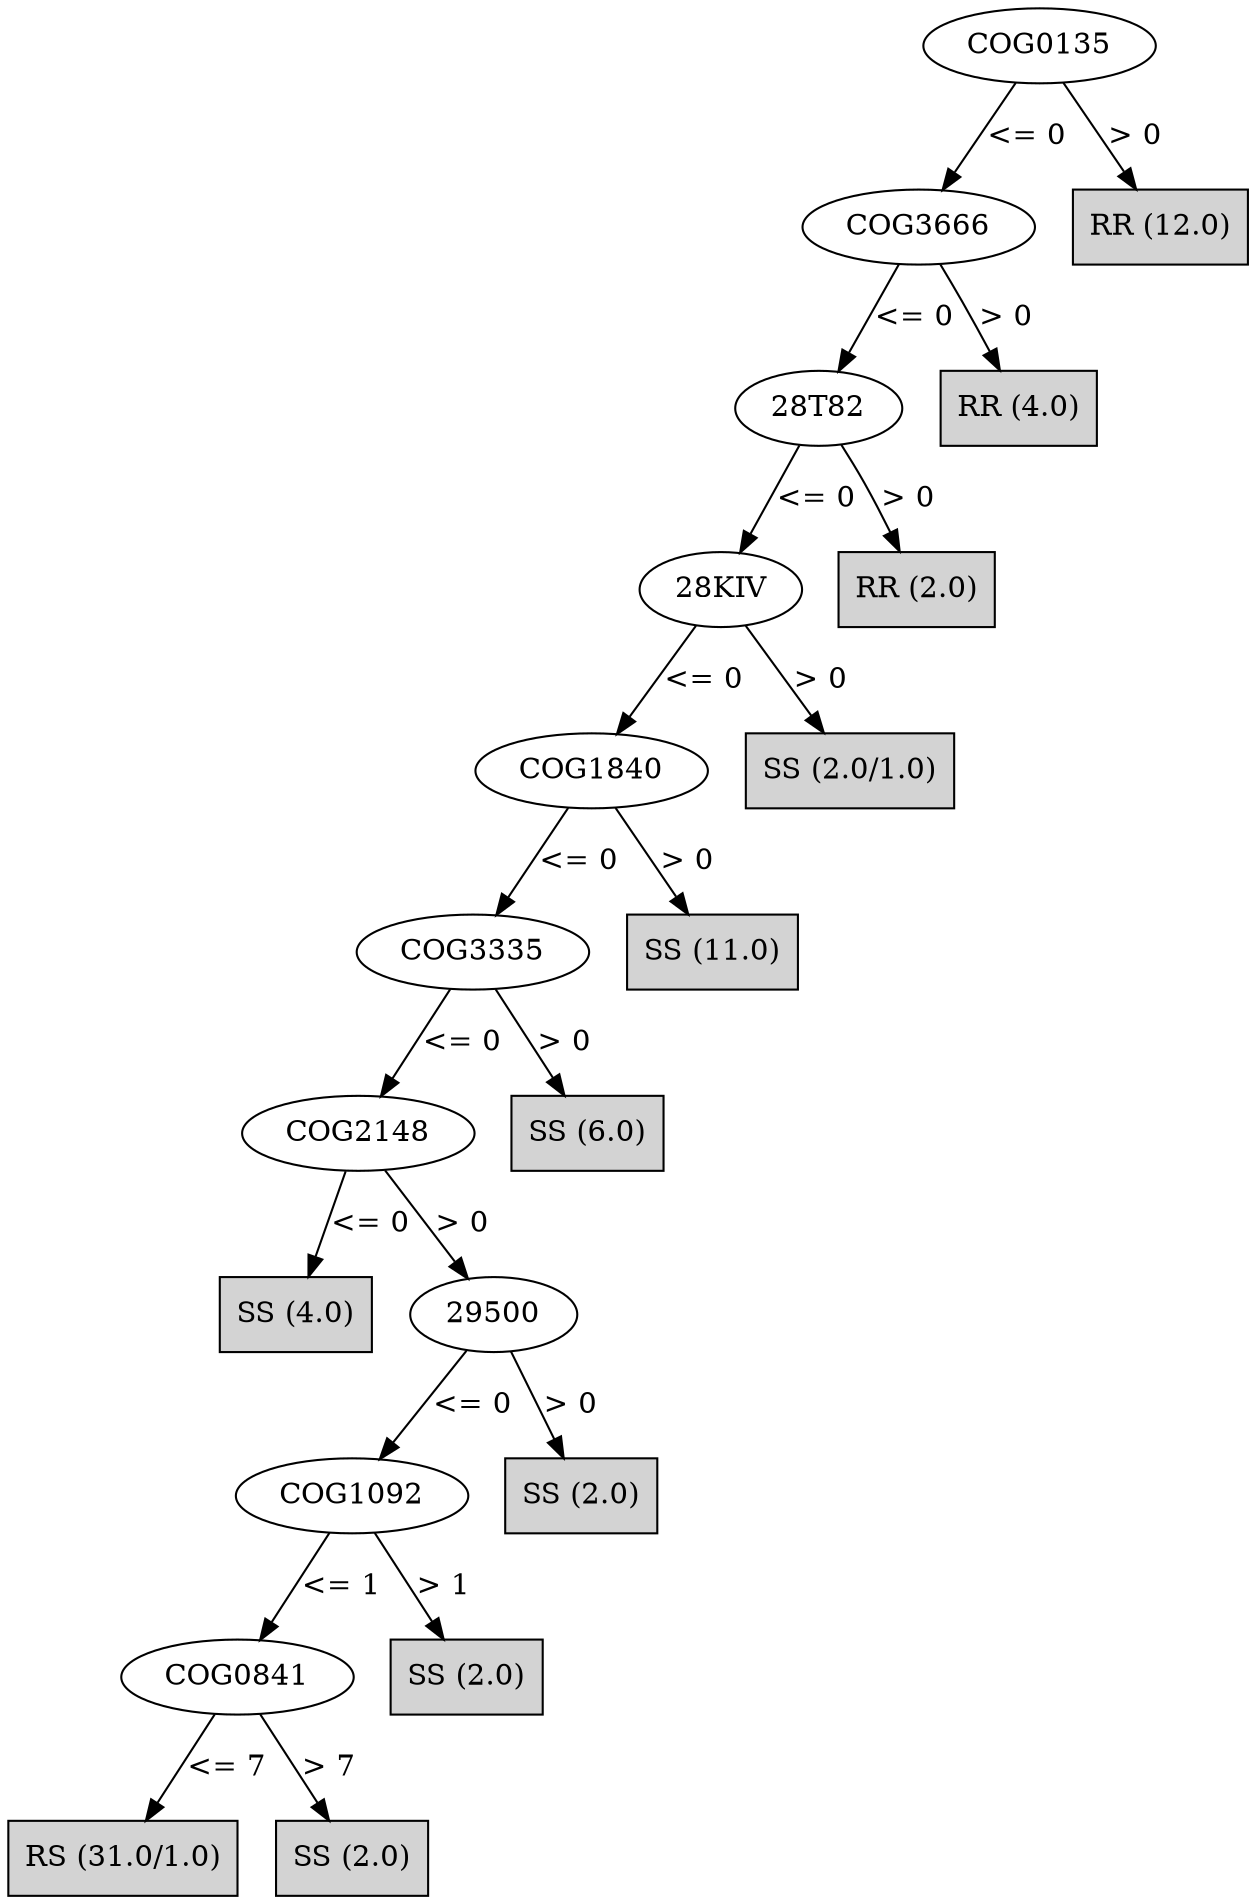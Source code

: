 digraph J48Tree {
N0 [label="COG0135" ]
N0->N1 [label="<= 0"]
N1 [label="COG3666" ]
N1->N2 [label="<= 0"]
N2 [label="28T82" ]
N2->N3 [label="<= 0"]
N3 [label="28KIV" ]
N3->N4 [label="<= 0"]
N4 [label="COG1840" ]
N4->N5 [label="<= 0"]
N5 [label="COG3335" ]
N5->N6 [label="<= 0"]
N6 [label="COG2148" ]
N6->N7 [label="<= 0"]
N7 [label="SS (4.0)" shape=box style=filled ]
N6->N8 [label="> 0"]
N8 [label="29500" ]
N8->N9 [label="<= 0"]
N9 [label="COG1092" ]
N9->N10 [label="<= 1"]
N10 [label="COG0841" ]
N10->N11 [label="<= 7"]
N11 [label="RS (31.0/1.0)" shape=box style=filled ]
N10->N12 [label="> 7"]
N12 [label="SS (2.0)" shape=box style=filled ]
N9->N13 [label="> 1"]
N13 [label="SS (2.0)" shape=box style=filled ]
N8->N14 [label="> 0"]
N14 [label="SS (2.0)" shape=box style=filled ]
N5->N15 [label="> 0"]
N15 [label="SS (6.0)" shape=box style=filled ]
N4->N16 [label="> 0"]
N16 [label="SS (11.0)" shape=box style=filled ]
N3->N17 [label="> 0"]
N17 [label="SS (2.0/1.0)" shape=box style=filled ]
N2->N18 [label="> 0"]
N18 [label="RR (2.0)" shape=box style=filled ]
N1->N19 [label="> 0"]
N19 [label="RR (4.0)" shape=box style=filled ]
N0->N20 [label="> 0"]
N20 [label="RR (12.0)" shape=box style=filled ]
}

